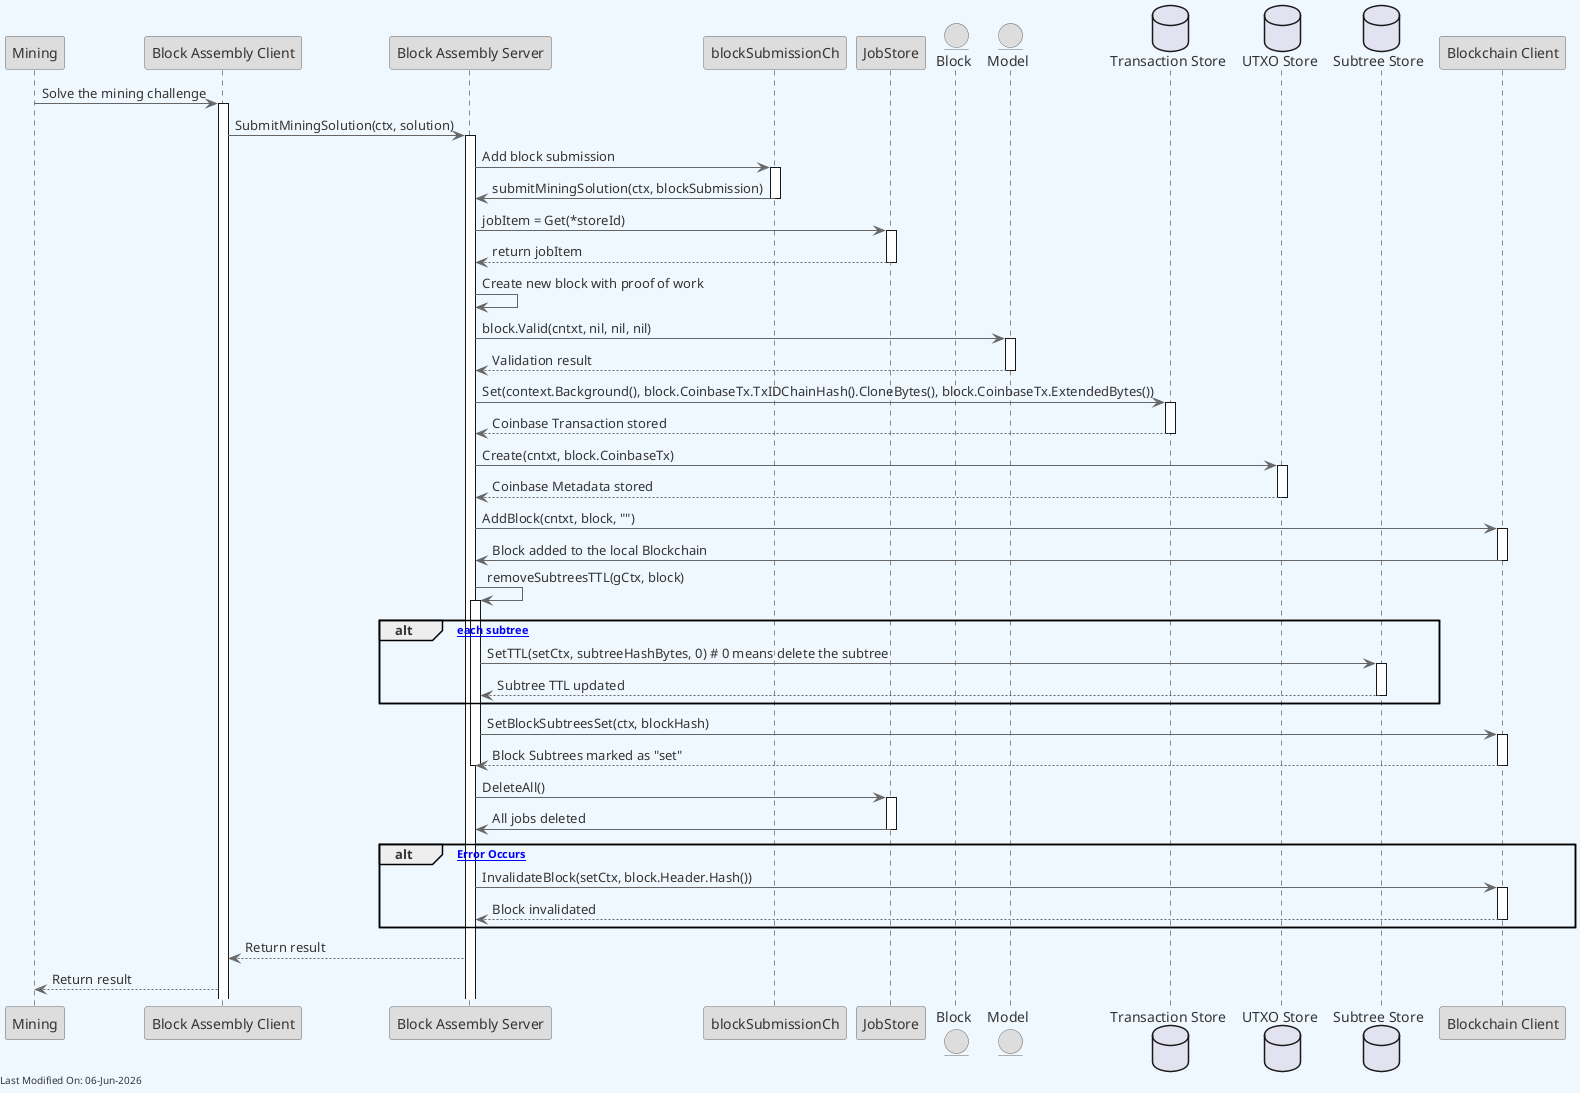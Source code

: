 @startuml
skinparam backgroundColor #F0F8FF
skinparam defaultFontColor #333333
skinparam arrowColor #666666

' Define borders for all elements
skinparam entity {
  BorderColor #666666
  BackgroundColor #DDDDDD
}

skinparam control {
  BorderColor #666666
  BackgroundColor #DDDDDD
}

skinparam participant {
  BorderColor #666666
  BackgroundColor #DDDDDD
}



participant "Mining" as Mining
participant "Block Assembly Client" as BlockClient
participant "Block Assembly Server" as BlockServer
participant "blockSubmissionCh" as SubmissionCh
participant "JobStore" as JobStore
entity "Block" as Block
entity "Model" as Model
database "Transaction Store" as TxStore
database "UTXO Store" as UTXOStore
database "Subtree Store" as SubtreeStore
participant "Blockchain Client" as BlockchainClient

Mining -> BlockClient: Solve the mining challenge
activate BlockClient

BlockClient -> BlockServer: SubmitMiningSolution(ctx, solution)
activate BlockServer

BlockServer -> SubmissionCh: Add block submission
activate SubmissionCh

SubmissionCh -> BlockServer: submitMiningSolution(ctx, blockSubmission)
deactivate SubmissionCh

BlockServer -> JobStore: jobItem = Get(*storeId)
activate JobStore
JobStore --> BlockServer: return jobItem
deactivate JobStore

BlockServer -> BlockServer: Create new block with proof of work
BlockServer -> Model: block.Valid(cntxt, nil, nil, nil)
activate Model

Model --> BlockServer: Validation result
deactivate Model

BlockServer -> TxStore: Set(context.Background(), block.CoinbaseTx.TxIDChainHash().CloneBytes(), block.CoinbaseTx.ExtendedBytes())
activate TxStore
TxStore --> BlockServer: Coinbase Transaction stored
deactivate TxStore

BlockServer -> UTXOStore: Create(cntxt, block.CoinbaseTx)
activate UTXOStore
UTXOStore --> BlockServer: Coinbase Metadata stored
deactivate UTXOStore

BlockServer -> BlockchainClient: AddBlock(cntxt, block, "")
activate BlockchainClient
BlockchainClient -> BlockServer: Block added to the local Blockchain
deactivate BlockchainClient

BlockServer -> BlockServer: removeSubtreesTTL(gCtx, block)
activate BlockServer

alt [for each subtree]
    BlockServer -> SubtreeStore: SetTTL(setCtx, subtreeHashBytes, 0) # 0 means delete the subtree
    activate SubtreeStore
    SubtreeStore --> BlockServer: Subtree TTL updated
    deactivate SubtreeStore
end


BlockServer -> BlockchainClient : SetBlockSubtreesSet(ctx, blockHash)
activate BlockchainClient
BlockchainClient --> BlockServer : Block Subtrees marked as "set"
deactivate BlockchainClient

deactivate BlockServer


BlockServer -> JobStore: DeleteAll()
activate JobStore
JobStore -> BlockServer: All jobs deleted
deactivate JobStore

alt [If Error Occurs]
    BlockServer -> BlockchainClient: InvalidateBlock(setCtx, block.Header.Hash())
    activate BlockchainClient
    BlockchainClient --> BlockServer: Block invalidated
    deactivate BlockchainClient
end

BlockServer --> BlockClient: Return result
BlockClient --> Mining: Return result

left footer Last Modified On: %date("dd-MMM-yyyy")

@enduml
